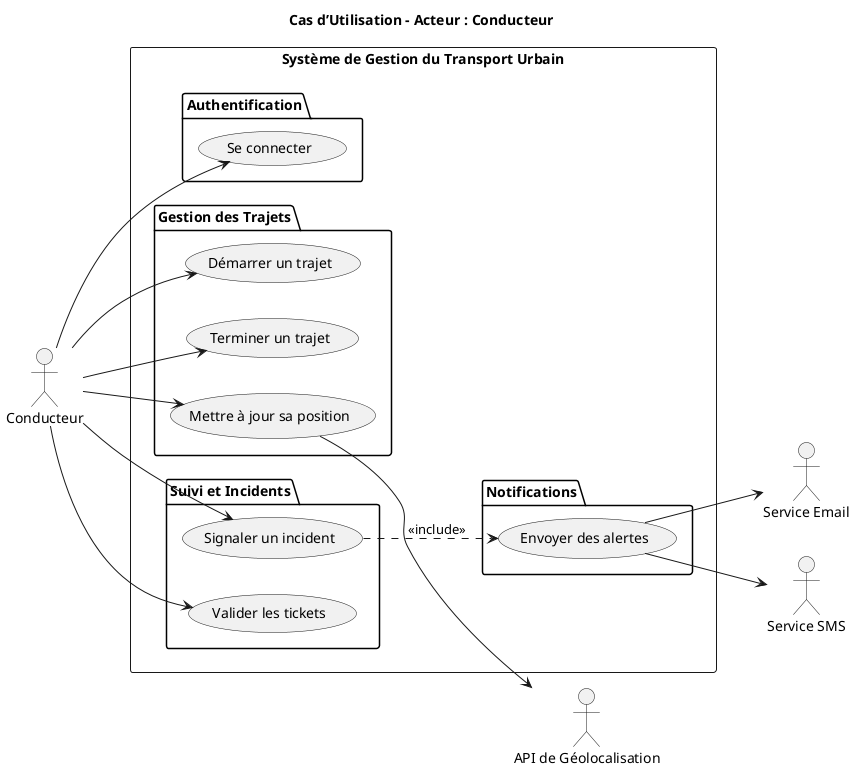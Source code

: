 @startuml CasUtilisation_Conducteur

title Cas d’Utilisation - Acteur : Conducteur
left to right direction

actor Conducteur
actor "API de Géolocalisation" as GeoAPI
actor "Service Email" as EmailService
actor "Service SMS" as SMSService

rectangle "Système de Gestion du Transport Urbain" {

  package "Authentification" {
    usecase "Se connecter" as UC2
  }

  package "Gestion des Trajets" {
    usecase "Démarrer un trajet" as UC15
    usecase "Terminer un trajet" as UC16
    usecase "Mettre à jour sa position" as UC14
  }

  package "Suivi et Incidents" {
    usecase "Signaler un incident" as UC17
    usecase "Valider les tickets" as UC18
  }

  package "Notifications" {
    usecase "Envoyer des alertes" as UC26
  }
}

'=== Relations Conducteur ===
Conducteur --> UC2
Conducteur --> UC14
Conducteur --> UC15
Conducteur --> UC16
Conducteur --> UC17
Conducteur --> UC18

'=== Include ===
UC17 ..> UC26 : <<include>>

'=== Externes ===
UC14 --> GeoAPI
UC26 --> EmailService
UC26 --> SMSService

@enduml
